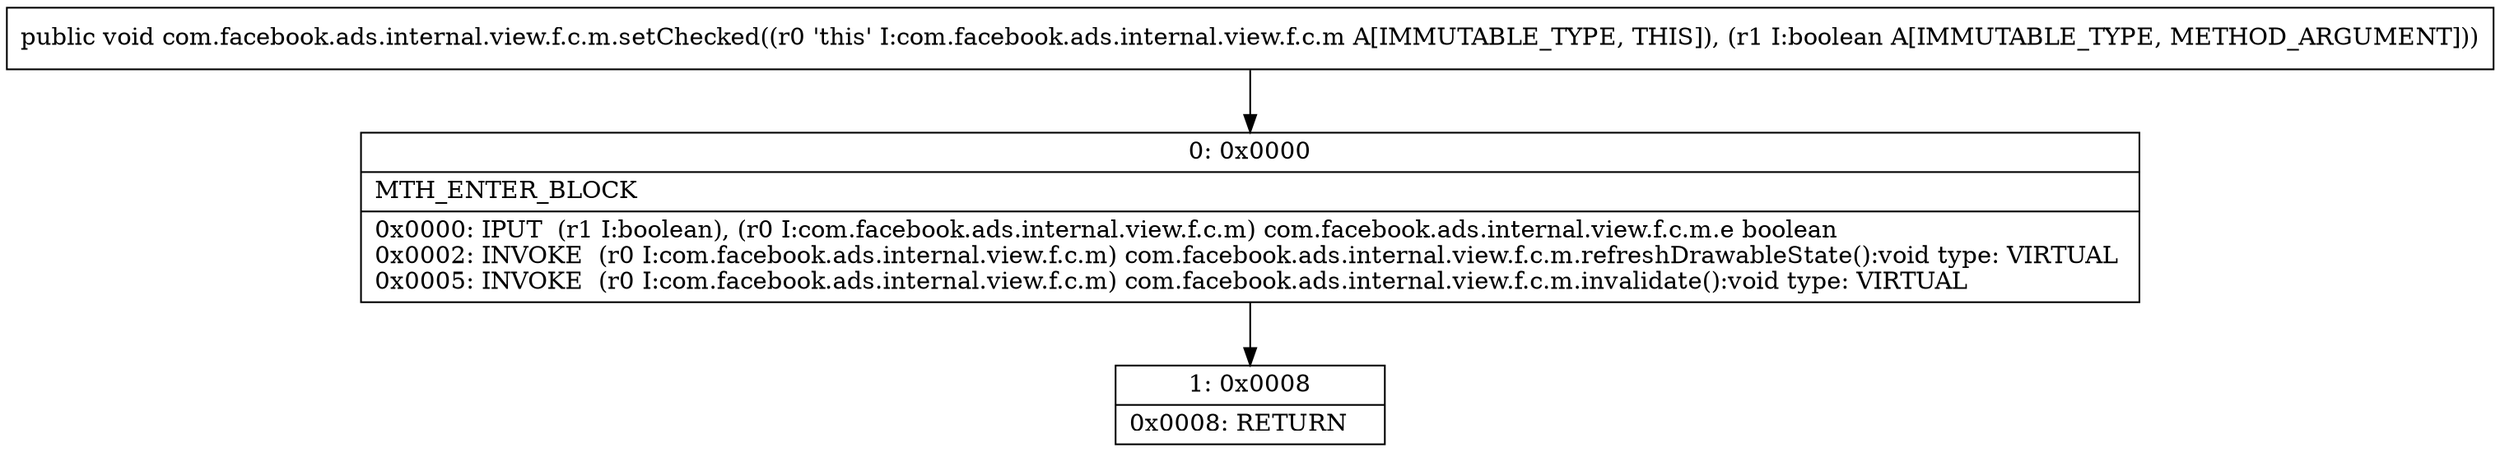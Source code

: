 digraph "CFG forcom.facebook.ads.internal.view.f.c.m.setChecked(Z)V" {
Node_0 [shape=record,label="{0\:\ 0x0000|MTH_ENTER_BLOCK\l|0x0000: IPUT  (r1 I:boolean), (r0 I:com.facebook.ads.internal.view.f.c.m) com.facebook.ads.internal.view.f.c.m.e boolean \l0x0002: INVOKE  (r0 I:com.facebook.ads.internal.view.f.c.m) com.facebook.ads.internal.view.f.c.m.refreshDrawableState():void type: VIRTUAL \l0x0005: INVOKE  (r0 I:com.facebook.ads.internal.view.f.c.m) com.facebook.ads.internal.view.f.c.m.invalidate():void type: VIRTUAL \l}"];
Node_1 [shape=record,label="{1\:\ 0x0008|0x0008: RETURN   \l}"];
MethodNode[shape=record,label="{public void com.facebook.ads.internal.view.f.c.m.setChecked((r0 'this' I:com.facebook.ads.internal.view.f.c.m A[IMMUTABLE_TYPE, THIS]), (r1 I:boolean A[IMMUTABLE_TYPE, METHOD_ARGUMENT])) }"];
MethodNode -> Node_0;
Node_0 -> Node_1;
}

